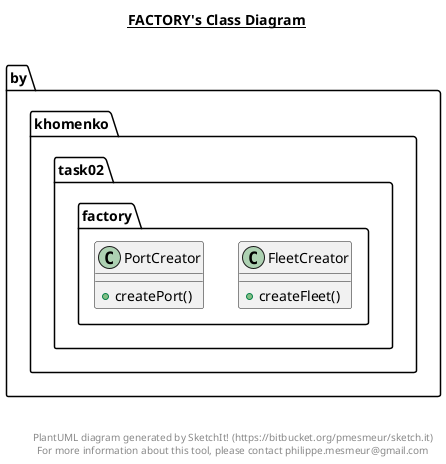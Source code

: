 @startuml

title __FACTORY's Class Diagram__\n

  package by.khomenko.task02.factory {
    class FleetCreator {
        + createFleet()
    }
  }
  

  package by.khomenko.task02.factory {
    class PortCreator {
        + createPort()
    }
  }
  



right footer


PlantUML diagram generated by SketchIt! (https://bitbucket.org/pmesmeur/sketch.it)
For more information about this tool, please contact philippe.mesmeur@gmail.com
endfooter

@enduml
